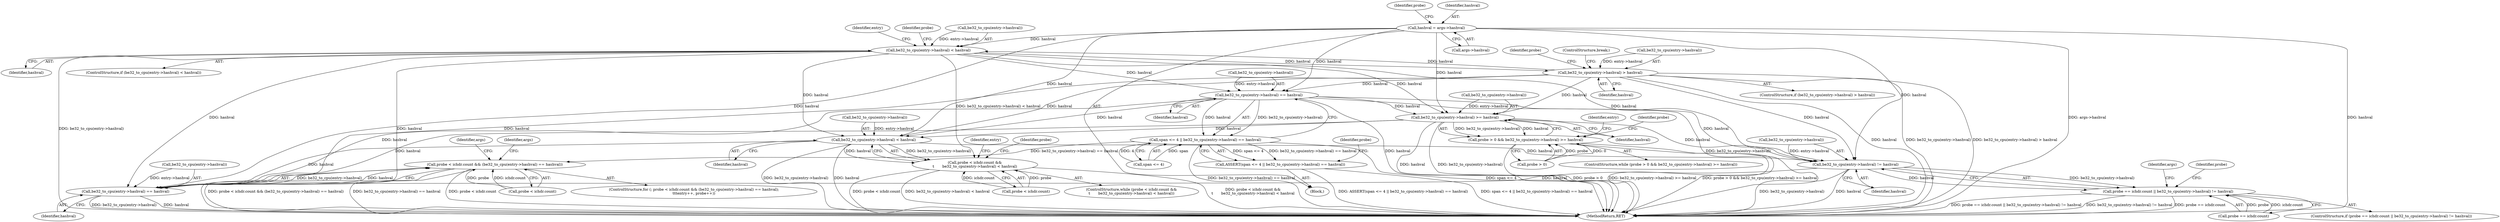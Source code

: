 digraph "0_linux_8275cdd0e7ac550dcce2b3ef6d2fb3b808c1ae59_6@pointer" {
"1000146" [label="(Call,hashval = args->hashval)"];
"1000181" [label="(Call,be32_to_cpu(entry->hashval) < hashval)"];
"1000192" [label="(Call,be32_to_cpu(entry->hashval) > hashval)"];
"1000223" [label="(Call,be32_to_cpu(entry->hashval) == hashval)"];
"1000219" [label="(Call,span <= 4 || be32_to_cpu(entry->hashval) == hashval)"];
"1000218" [label="(Call,ASSERT(span <= 4 || be32_to_cpu(entry->hashval) == hashval))"];
"1000286" [label="(Call,probe < ichdr.count && (be32_to_cpu(entry->hashval) == hashval))"];
"1000234" [label="(Call,be32_to_cpu(entry->hashval) >= hashval)"];
"1000230" [label="(Call,probe > 0 && be32_to_cpu(entry->hashval) >= hashval)"];
"1000252" [label="(Call,be32_to_cpu(entry->hashval) < hashval)"];
"1000246" [label="(Call,probe < ichdr.count &&\n\t       be32_to_cpu(entry->hashval) < hashval)"];
"1000270" [label="(Call,be32_to_cpu(entry->hashval) != hashval)"];
"1000264" [label="(Call,probe == ichdr.count || be32_to_cpu(entry->hashval) != hashval)"];
"1000292" [label="(Call,be32_to_cpu(entry->hashval) == hashval)"];
"1000191" [label="(ControlStructure,if (be32_to_cpu(entry->hashval) > hashval))"];
"1000271" [label="(Call,be32_to_cpu(entry->hashval))"];
"1000197" [label="(Identifier,hashval)"];
"1000260" [label="(Identifier,entry)"];
"1000146" [label="(Call,hashval = args->hashval)"];
"1000292" [label="(Call,be32_to_cpu(entry->hashval) == hashval)"];
"1000219" [label="(Call,span <= 4 || be32_to_cpu(entry->hashval) == hashval)"];
"1000231" [label="(Call,probe > 0)"];
"1000275" [label="(Identifier,hashval)"];
"1000288" [label="(Identifier,probe)"];
"1000242" [label="(Identifier,entry)"];
"1000232" [label="(Identifier,probe)"];
"1000230" [label="(Call,probe > 0 && be32_to_cpu(entry->hashval) >= hashval)"];
"1000223" [label="(Call,be32_to_cpu(entry->hashval) == hashval)"];
"1000450" [label="(Identifier,args)"];
"1000229" [label="(ControlStructure,while (probe > 0 && be32_to_cpu(entry->hashval) >= hashval))"];
"1000195" [label="(Identifier,entry)"];
"1000235" [label="(Call,be32_to_cpu(entry->hashval))"];
"1000245" [label="(ControlStructure,while (probe < ichdr.count &&\n\t       be32_to_cpu(entry->hashval) < hashval))"];
"1000263" [label="(ControlStructure,if (probe == ichdr.count || be32_to_cpu(entry->hashval) != hashval))"];
"1000180" [label="(ControlStructure,if (be32_to_cpu(entry->hashval) < hashval))"];
"1000152" [label="(Identifier,probe)"];
"1000148" [label="(Call,args->hashval)"];
"1000218" [label="(Call,ASSERT(span <= 4 || be32_to_cpu(entry->hashval) == hashval))"];
"1000293" [label="(Call,be32_to_cpu(entry->hashval))"];
"1000270" [label="(Call,be32_to_cpu(entry->hashval) != hashval)"];
"1000192" [label="(Call,be32_to_cpu(entry->hashval) > hashval)"];
"1000266" [label="(Identifier,probe)"];
"1000147" [label="(Identifier,hashval)"];
"1000248" [label="(Identifier,probe)"];
"1000456" [label="(MethodReturn,RET)"];
"1000286" [label="(Call,probe < ichdr.count && (be32_to_cpu(entry->hashval) == hashval))"];
"1000108" [label="(Block,)"];
"1000252" [label="(Call,be32_to_cpu(entry->hashval) < hashval)"];
"1000279" [label="(Identifier,args)"];
"1000224" [label="(Call,be32_to_cpu(entry->hashval))"];
"1000186" [label="(Identifier,hashval)"];
"1000181" [label="(Call,be32_to_cpu(entry->hashval) < hashval)"];
"1000193" [label="(Call,be32_to_cpu(entry->hashval))"];
"1000287" [label="(Call,probe < ichdr.count)"];
"1000253" [label="(Call,be32_to_cpu(entry->hashval))"];
"1000264" [label="(Call,probe == ichdr.count || be32_to_cpu(entry->hashval) != hashval)"];
"1000199" [label="(Identifier,probe)"];
"1000246" [label="(Call,probe < ichdr.count &&\n\t       be32_to_cpu(entry->hashval) < hashval)"];
"1000202" [label="(ControlStructure,break;)"];
"1000188" [label="(Identifier,probe)"];
"1000265" [label="(Call,probe == ichdr.count)"];
"1000308" [label="(Identifier,args)"];
"1000220" [label="(Call,span <= 4)"];
"1000285" [label="(ControlStructure,for (; probe < ichdr.count && (be32_to_cpu(entry->hashval) == hashval);\n\t\t\tentry++, probe++))"];
"1000228" [label="(Identifier,hashval)"];
"1000247" [label="(Call,probe < ichdr.count)"];
"1000234" [label="(Call,be32_to_cpu(entry->hashval) >= hashval)"];
"1000297" [label="(Identifier,hashval)"];
"1000182" [label="(Call,be32_to_cpu(entry->hashval))"];
"1000257" [label="(Identifier,hashval)"];
"1000239" [label="(Identifier,hashval)"];
"1000146" -> "1000108"  [label="AST: "];
"1000146" -> "1000148"  [label="CFG: "];
"1000147" -> "1000146"  [label="AST: "];
"1000148" -> "1000146"  [label="AST: "];
"1000152" -> "1000146"  [label="CFG: "];
"1000146" -> "1000456"  [label="DDG: args->hashval"];
"1000146" -> "1000456"  [label="DDG: hashval"];
"1000146" -> "1000181"  [label="DDG: hashval"];
"1000146" -> "1000223"  [label="DDG: hashval"];
"1000146" -> "1000234"  [label="DDG: hashval"];
"1000146" -> "1000252"  [label="DDG: hashval"];
"1000146" -> "1000270"  [label="DDG: hashval"];
"1000146" -> "1000292"  [label="DDG: hashval"];
"1000181" -> "1000180"  [label="AST: "];
"1000181" -> "1000186"  [label="CFG: "];
"1000182" -> "1000181"  [label="AST: "];
"1000186" -> "1000181"  [label="AST: "];
"1000188" -> "1000181"  [label="CFG: "];
"1000195" -> "1000181"  [label="CFG: "];
"1000181" -> "1000456"  [label="DDG: be32_to_cpu(entry->hashval)"];
"1000181" -> "1000456"  [label="DDG: hashval"];
"1000182" -> "1000181"  [label="DDG: entry->hashval"];
"1000192" -> "1000181"  [label="DDG: hashval"];
"1000181" -> "1000192"  [label="DDG: hashval"];
"1000181" -> "1000223"  [label="DDG: hashval"];
"1000181" -> "1000234"  [label="DDG: hashval"];
"1000181" -> "1000246"  [label="DDG: be32_to_cpu(entry->hashval) < hashval"];
"1000181" -> "1000252"  [label="DDG: hashval"];
"1000181" -> "1000270"  [label="DDG: hashval"];
"1000181" -> "1000292"  [label="DDG: hashval"];
"1000192" -> "1000191"  [label="AST: "];
"1000192" -> "1000197"  [label="CFG: "];
"1000193" -> "1000192"  [label="AST: "];
"1000197" -> "1000192"  [label="AST: "];
"1000199" -> "1000192"  [label="CFG: "];
"1000202" -> "1000192"  [label="CFG: "];
"1000192" -> "1000456"  [label="DDG: hashval"];
"1000192" -> "1000456"  [label="DDG: be32_to_cpu(entry->hashval)"];
"1000192" -> "1000456"  [label="DDG: be32_to_cpu(entry->hashval) > hashval"];
"1000193" -> "1000192"  [label="DDG: entry->hashval"];
"1000192" -> "1000223"  [label="DDG: hashval"];
"1000192" -> "1000234"  [label="DDG: hashval"];
"1000192" -> "1000252"  [label="DDG: hashval"];
"1000192" -> "1000270"  [label="DDG: hashval"];
"1000192" -> "1000292"  [label="DDG: hashval"];
"1000223" -> "1000219"  [label="AST: "];
"1000223" -> "1000228"  [label="CFG: "];
"1000224" -> "1000223"  [label="AST: "];
"1000228" -> "1000223"  [label="AST: "];
"1000219" -> "1000223"  [label="CFG: "];
"1000223" -> "1000456"  [label="DDG: hashval"];
"1000223" -> "1000456"  [label="DDG: be32_to_cpu(entry->hashval)"];
"1000223" -> "1000219"  [label="DDG: be32_to_cpu(entry->hashval)"];
"1000223" -> "1000219"  [label="DDG: hashval"];
"1000224" -> "1000223"  [label="DDG: entry->hashval"];
"1000223" -> "1000234"  [label="DDG: hashval"];
"1000223" -> "1000252"  [label="DDG: hashval"];
"1000223" -> "1000270"  [label="DDG: hashval"];
"1000223" -> "1000292"  [label="DDG: hashval"];
"1000219" -> "1000218"  [label="AST: "];
"1000219" -> "1000220"  [label="CFG: "];
"1000220" -> "1000219"  [label="AST: "];
"1000218" -> "1000219"  [label="CFG: "];
"1000219" -> "1000456"  [label="DDG: be32_to_cpu(entry->hashval) == hashval"];
"1000219" -> "1000456"  [label="DDG: span <= 4"];
"1000219" -> "1000218"  [label="DDG: span <= 4"];
"1000219" -> "1000218"  [label="DDG: be32_to_cpu(entry->hashval) == hashval"];
"1000220" -> "1000219"  [label="DDG: span"];
"1000220" -> "1000219"  [label="DDG: 4"];
"1000219" -> "1000286"  [label="DDG: be32_to_cpu(entry->hashval) == hashval"];
"1000218" -> "1000108"  [label="AST: "];
"1000232" -> "1000218"  [label="CFG: "];
"1000218" -> "1000456"  [label="DDG: span <= 4 || be32_to_cpu(entry->hashval) == hashval"];
"1000218" -> "1000456"  [label="DDG: ASSERT(span <= 4 || be32_to_cpu(entry->hashval) == hashval)"];
"1000286" -> "1000285"  [label="AST: "];
"1000286" -> "1000287"  [label="CFG: "];
"1000286" -> "1000292"  [label="CFG: "];
"1000287" -> "1000286"  [label="AST: "];
"1000292" -> "1000286"  [label="AST: "];
"1000308" -> "1000286"  [label="CFG: "];
"1000450" -> "1000286"  [label="CFG: "];
"1000286" -> "1000456"  [label="DDG: probe < ichdr.count && (be32_to_cpu(entry->hashval) == hashval)"];
"1000286" -> "1000456"  [label="DDG: be32_to_cpu(entry->hashval) == hashval"];
"1000286" -> "1000456"  [label="DDG: probe < ichdr.count"];
"1000287" -> "1000286"  [label="DDG: probe"];
"1000287" -> "1000286"  [label="DDG: ichdr.count"];
"1000292" -> "1000286"  [label="DDG: be32_to_cpu(entry->hashval)"];
"1000292" -> "1000286"  [label="DDG: hashval"];
"1000234" -> "1000230"  [label="AST: "];
"1000234" -> "1000239"  [label="CFG: "];
"1000235" -> "1000234"  [label="AST: "];
"1000239" -> "1000234"  [label="AST: "];
"1000230" -> "1000234"  [label="CFG: "];
"1000234" -> "1000456"  [label="DDG: hashval"];
"1000234" -> "1000456"  [label="DDG: be32_to_cpu(entry->hashval)"];
"1000234" -> "1000230"  [label="DDG: be32_to_cpu(entry->hashval)"];
"1000234" -> "1000230"  [label="DDG: hashval"];
"1000235" -> "1000234"  [label="DDG: entry->hashval"];
"1000234" -> "1000252"  [label="DDG: hashval"];
"1000234" -> "1000270"  [label="DDG: hashval"];
"1000234" -> "1000292"  [label="DDG: hashval"];
"1000230" -> "1000229"  [label="AST: "];
"1000230" -> "1000231"  [label="CFG: "];
"1000231" -> "1000230"  [label="AST: "];
"1000242" -> "1000230"  [label="CFG: "];
"1000248" -> "1000230"  [label="CFG: "];
"1000230" -> "1000456"  [label="DDG: probe > 0"];
"1000230" -> "1000456"  [label="DDG: be32_to_cpu(entry->hashval) >= hashval"];
"1000230" -> "1000456"  [label="DDG: probe > 0 && be32_to_cpu(entry->hashval) >= hashval"];
"1000231" -> "1000230"  [label="DDG: probe"];
"1000231" -> "1000230"  [label="DDG: 0"];
"1000252" -> "1000246"  [label="AST: "];
"1000252" -> "1000257"  [label="CFG: "];
"1000253" -> "1000252"  [label="AST: "];
"1000257" -> "1000252"  [label="AST: "];
"1000246" -> "1000252"  [label="CFG: "];
"1000252" -> "1000456"  [label="DDG: be32_to_cpu(entry->hashval)"];
"1000252" -> "1000456"  [label="DDG: hashval"];
"1000252" -> "1000246"  [label="DDG: be32_to_cpu(entry->hashval)"];
"1000252" -> "1000246"  [label="DDG: hashval"];
"1000253" -> "1000252"  [label="DDG: entry->hashval"];
"1000252" -> "1000270"  [label="DDG: hashval"];
"1000252" -> "1000292"  [label="DDG: hashval"];
"1000246" -> "1000245"  [label="AST: "];
"1000246" -> "1000247"  [label="CFG: "];
"1000247" -> "1000246"  [label="AST: "];
"1000260" -> "1000246"  [label="CFG: "];
"1000266" -> "1000246"  [label="CFG: "];
"1000246" -> "1000456"  [label="DDG: be32_to_cpu(entry->hashval) < hashval"];
"1000246" -> "1000456"  [label="DDG: probe < ichdr.count &&\n\t       be32_to_cpu(entry->hashval) < hashval"];
"1000246" -> "1000456"  [label="DDG: probe < ichdr.count"];
"1000247" -> "1000246"  [label="DDG: probe"];
"1000247" -> "1000246"  [label="DDG: ichdr.count"];
"1000270" -> "1000264"  [label="AST: "];
"1000270" -> "1000275"  [label="CFG: "];
"1000271" -> "1000270"  [label="AST: "];
"1000275" -> "1000270"  [label="AST: "];
"1000264" -> "1000270"  [label="CFG: "];
"1000270" -> "1000456"  [label="DDG: hashval"];
"1000270" -> "1000456"  [label="DDG: be32_to_cpu(entry->hashval)"];
"1000270" -> "1000264"  [label="DDG: be32_to_cpu(entry->hashval)"];
"1000270" -> "1000264"  [label="DDG: hashval"];
"1000271" -> "1000270"  [label="DDG: entry->hashval"];
"1000270" -> "1000292"  [label="DDG: hashval"];
"1000264" -> "1000263"  [label="AST: "];
"1000264" -> "1000265"  [label="CFG: "];
"1000265" -> "1000264"  [label="AST: "];
"1000279" -> "1000264"  [label="CFG: "];
"1000288" -> "1000264"  [label="CFG: "];
"1000264" -> "1000456"  [label="DDG: probe == ichdr.count"];
"1000264" -> "1000456"  [label="DDG: probe == ichdr.count || be32_to_cpu(entry->hashval) != hashval"];
"1000264" -> "1000456"  [label="DDG: be32_to_cpu(entry->hashval) != hashval"];
"1000265" -> "1000264"  [label="DDG: probe"];
"1000265" -> "1000264"  [label="DDG: ichdr.count"];
"1000292" -> "1000297"  [label="CFG: "];
"1000293" -> "1000292"  [label="AST: "];
"1000297" -> "1000292"  [label="AST: "];
"1000292" -> "1000456"  [label="DDG: hashval"];
"1000292" -> "1000456"  [label="DDG: be32_to_cpu(entry->hashval)"];
"1000293" -> "1000292"  [label="DDG: entry->hashval"];
}
